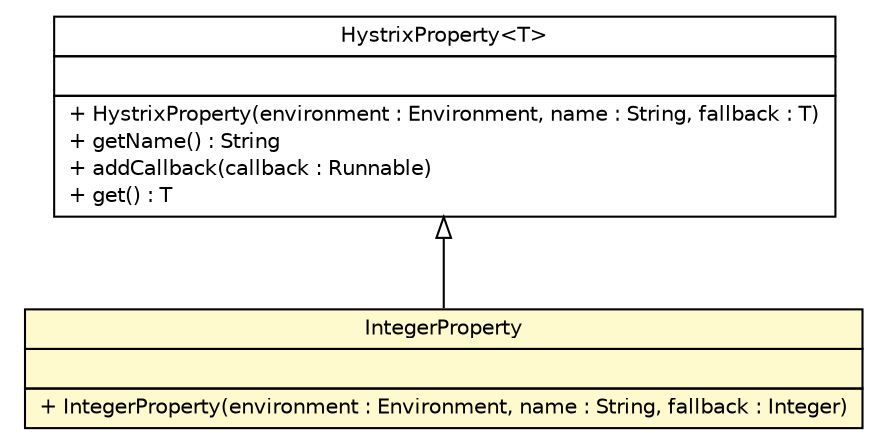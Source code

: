 #!/usr/local/bin/dot
#
# Class diagram 
# Generated by UMLGraph version R5_6-24-gf6e263 (http://www.umlgraph.org/)
#

digraph G {
	edge [fontname="Helvetica",fontsize=10,labelfontname="Helvetica",labelfontsize=10];
	node [fontname="Helvetica",fontsize=10,shape=plaintext];
	nodesep=0.25;
	ranksep=0.5;
	// cn.home1.oss.lib.hystrix.config.HystrixProperty<T>
	c85 [label=<<table title="cn.home1.oss.lib.hystrix.config.HystrixProperty" border="0" cellborder="1" cellspacing="0" cellpadding="2" port="p" href="./HystrixProperty.html">
		<tr><td><table border="0" cellspacing="0" cellpadding="1">
<tr><td align="center" balign="center"> HystrixProperty&lt;T&gt; </td></tr>
		</table></td></tr>
		<tr><td><table border="0" cellspacing="0" cellpadding="1">
<tr><td align="left" balign="left">  </td></tr>
		</table></td></tr>
		<tr><td><table border="0" cellspacing="0" cellpadding="1">
<tr><td align="left" balign="left"> + HystrixProperty(environment : Environment, name : String, fallback : T) </td></tr>
<tr><td align="left" balign="left"> + getName() : String </td></tr>
<tr><td align="left" balign="left"> + addCallback(callback : Runnable) </td></tr>
<tr><td align="left" balign="left"> + get() : T </td></tr>
		</table></td></tr>
		</table>>, URL="./HystrixProperty.html", fontname="Helvetica", fontcolor="black", fontsize=10.0];
	// cn.home1.oss.lib.hystrix.config.HystrixProperty.IntegerProperty
	c88 [label=<<table title="cn.home1.oss.lib.hystrix.config.HystrixProperty.IntegerProperty" border="0" cellborder="1" cellspacing="0" cellpadding="2" port="p" bgcolor="lemonChiffon" href="./HystrixProperty.IntegerProperty.html">
		<tr><td><table border="0" cellspacing="0" cellpadding="1">
<tr><td align="center" balign="center"> IntegerProperty </td></tr>
		</table></td></tr>
		<tr><td><table border="0" cellspacing="0" cellpadding="1">
<tr><td align="left" balign="left">  </td></tr>
		</table></td></tr>
		<tr><td><table border="0" cellspacing="0" cellpadding="1">
<tr><td align="left" balign="left"> + IntegerProperty(environment : Environment, name : String, fallback : Integer) </td></tr>
		</table></td></tr>
		</table>>, URL="./HystrixProperty.IntegerProperty.html", fontname="Helvetica", fontcolor="black", fontsize=10.0];
	//cn.home1.oss.lib.hystrix.config.HystrixProperty.IntegerProperty extends cn.home1.oss.lib.hystrix.config.HystrixProperty<java.lang.Integer>
	c85:p -> c88:p [dir=back,arrowtail=empty];
}

